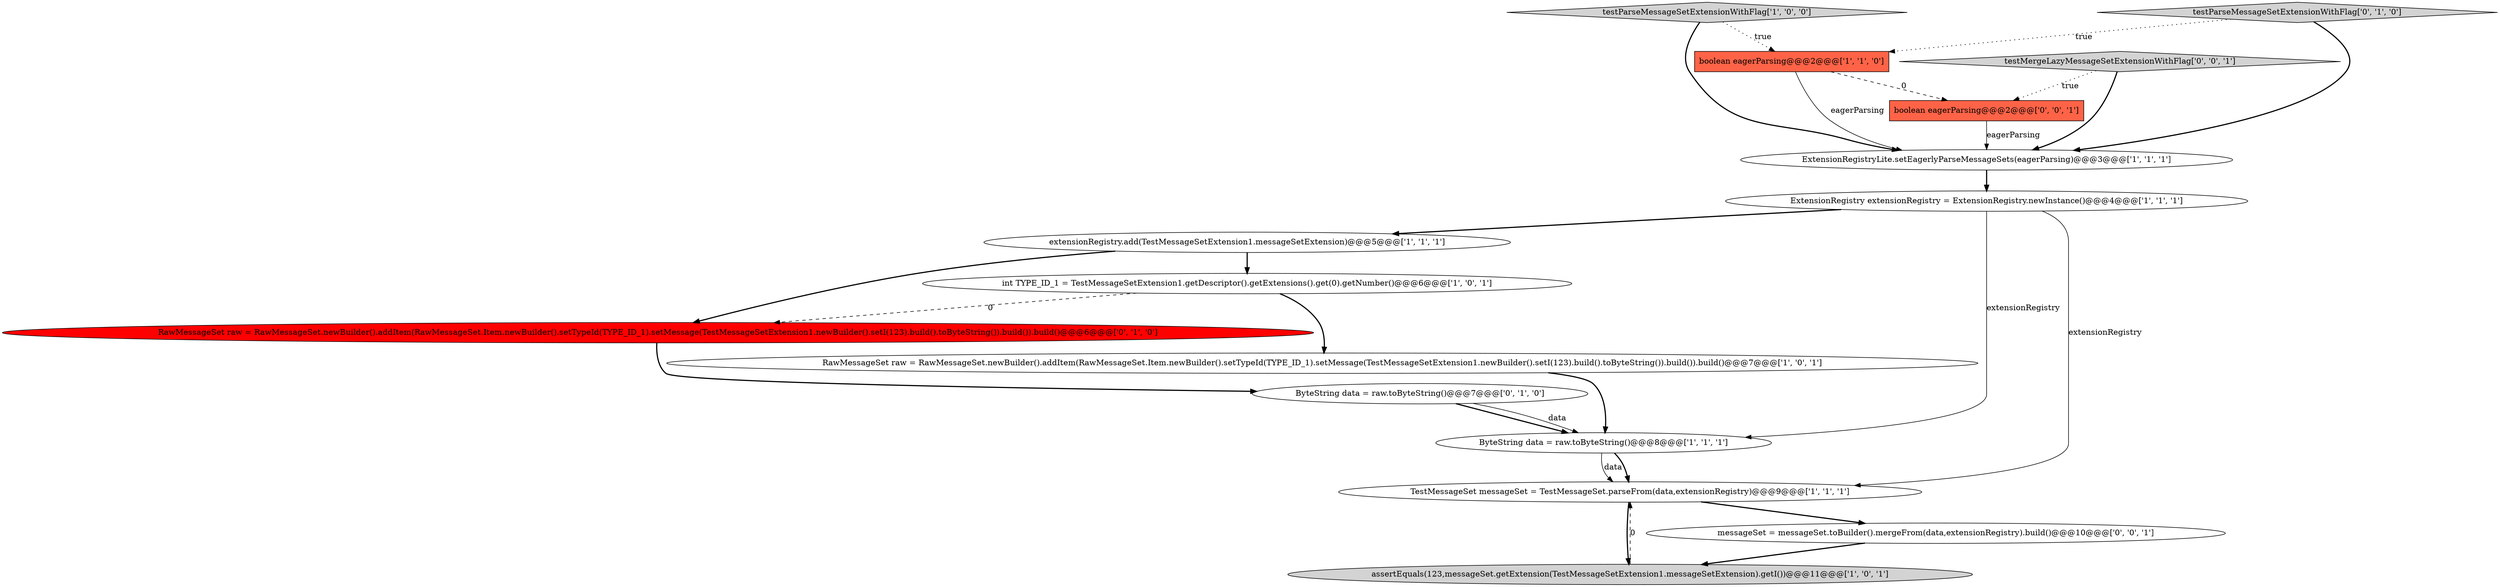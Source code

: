 digraph {
9 [style = filled, label = "testParseMessageSetExtensionWithFlag['1', '0', '0']", fillcolor = lightgray, shape = diamond image = "AAA0AAABBB1BBB"];
14 [style = filled, label = "testMergeLazyMessageSetExtensionWithFlag['0', '0', '1']", fillcolor = lightgray, shape = diamond image = "AAA0AAABBB3BBB"];
7 [style = filled, label = "assertEquals(123,messageSet.getExtension(TestMessageSetExtension1.messageSetExtension).getI())@@@11@@@['1', '0', '1']", fillcolor = lightgray, shape = ellipse image = "AAA0AAABBB1BBB"];
0 [style = filled, label = "extensionRegistry.add(TestMessageSetExtension1.messageSetExtension)@@@5@@@['1', '1', '1']", fillcolor = white, shape = ellipse image = "AAA0AAABBB1BBB"];
11 [style = filled, label = "RawMessageSet raw = RawMessageSet.newBuilder().addItem(RawMessageSet.Item.newBuilder().setTypeId(TYPE_ID_1).setMessage(TestMessageSetExtension1.newBuilder().setI(123).build().toByteString()).build()).build()@@@6@@@['0', '1', '0']", fillcolor = red, shape = ellipse image = "AAA1AAABBB2BBB"];
4 [style = filled, label = "RawMessageSet raw = RawMessageSet.newBuilder().addItem(RawMessageSet.Item.newBuilder().setTypeId(TYPE_ID_1).setMessage(TestMessageSetExtension1.newBuilder().setI(123).build().toByteString()).build()).build()@@@7@@@['1', '0', '1']", fillcolor = white, shape = ellipse image = "AAA0AAABBB1BBB"];
2 [style = filled, label = "ExtensionRegistry extensionRegistry = ExtensionRegistry.newInstance()@@@4@@@['1', '1', '1']", fillcolor = white, shape = ellipse image = "AAA0AAABBB1BBB"];
1 [style = filled, label = "int TYPE_ID_1 = TestMessageSetExtension1.getDescriptor().getExtensions().get(0).getNumber()@@@6@@@['1', '0', '1']", fillcolor = white, shape = ellipse image = "AAA0AAABBB1BBB"];
12 [style = filled, label = "testParseMessageSetExtensionWithFlag['0', '1', '0']", fillcolor = lightgray, shape = diamond image = "AAA0AAABBB2BBB"];
15 [style = filled, label = "messageSet = messageSet.toBuilder().mergeFrom(data,extensionRegistry).build()@@@10@@@['0', '0', '1']", fillcolor = white, shape = ellipse image = "AAA0AAABBB3BBB"];
3 [style = filled, label = "ByteString data = raw.toByteString()@@@8@@@['1', '1', '1']", fillcolor = white, shape = ellipse image = "AAA0AAABBB1BBB"];
8 [style = filled, label = "ExtensionRegistryLite.setEagerlyParseMessageSets(eagerParsing)@@@3@@@['1', '1', '1']", fillcolor = white, shape = ellipse image = "AAA0AAABBB1BBB"];
10 [style = filled, label = "ByteString data = raw.toByteString()@@@7@@@['0', '1', '0']", fillcolor = white, shape = ellipse image = "AAA0AAABBB2BBB"];
5 [style = filled, label = "TestMessageSet messageSet = TestMessageSet.parseFrom(data,extensionRegistry)@@@9@@@['1', '1', '1']", fillcolor = white, shape = ellipse image = "AAA0AAABBB1BBB"];
13 [style = filled, label = "boolean eagerParsing@@@2@@@['0', '0', '1']", fillcolor = tomato, shape = box image = "AAA0AAABBB3BBB"];
6 [style = filled, label = "boolean eagerParsing@@@2@@@['1', '1', '0']", fillcolor = tomato, shape = box image = "AAA0AAABBB1BBB"];
2->3 [style = solid, label="extensionRegistry"];
4->3 [style = bold, label=""];
1->4 [style = bold, label=""];
15->7 [style = bold, label=""];
0->11 [style = bold, label=""];
10->3 [style = bold, label=""];
5->15 [style = bold, label=""];
2->5 [style = solid, label="extensionRegistry"];
6->8 [style = solid, label="eagerParsing"];
9->8 [style = bold, label=""];
9->6 [style = dotted, label="true"];
13->8 [style = solid, label="eagerParsing"];
14->13 [style = dotted, label="true"];
3->5 [style = solid, label="data"];
7->5 [style = dashed, label="0"];
3->5 [style = bold, label=""];
2->0 [style = bold, label=""];
6->13 [style = dashed, label="0"];
10->3 [style = solid, label="data"];
8->2 [style = bold, label=""];
12->6 [style = dotted, label="true"];
11->10 [style = bold, label=""];
12->8 [style = bold, label=""];
0->1 [style = bold, label=""];
1->11 [style = dashed, label="0"];
5->7 [style = bold, label=""];
14->8 [style = bold, label=""];
}
